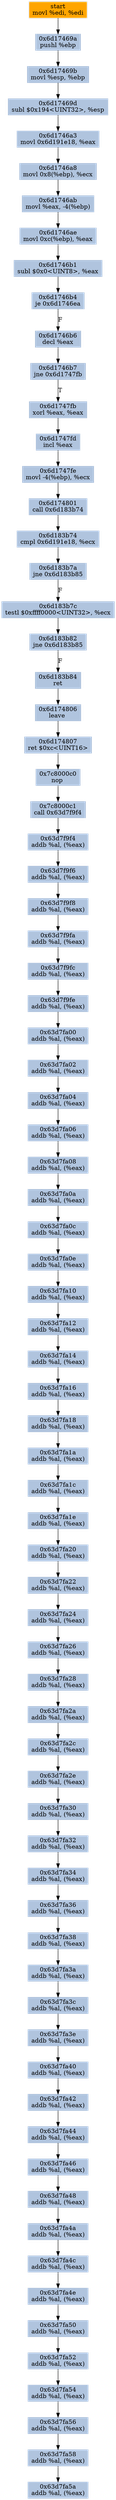 digraph G {
node[shape=rectangle,style=filled,fillcolor=lightsteelblue,color=lightsteelblue]
bgcolor="transparent"
a0x6d174698movl_edi_edi[label="start\nmovl %edi, %edi",color="lightgrey",fillcolor="orange"];
a0x6d17469apushl_ebp[label="0x6d17469a\npushl %ebp"];
a0x6d17469bmovl_esp_ebp[label="0x6d17469b\nmovl %esp, %ebp"];
a0x6d17469dsubl_0x194UINT32_esp[label="0x6d17469d\nsubl $0x194<UINT32>, %esp"];
a0x6d1746a3movl_0x6d191e18_eax[label="0x6d1746a3\nmovl 0x6d191e18, %eax"];
a0x6d1746a8movl_0x8ebp__ecx[label="0x6d1746a8\nmovl 0x8(%ebp), %ecx"];
a0x6d1746abmovl_eax__4ebp_[label="0x6d1746ab\nmovl %eax, -4(%ebp)"];
a0x6d1746aemovl_0xcebp__eax[label="0x6d1746ae\nmovl 0xc(%ebp), %eax"];
a0x6d1746b1subl_0x0UINT8_eax[label="0x6d1746b1\nsubl $0x0<UINT8>, %eax"];
a0x6d1746b4je_0x6d1746ea[label="0x6d1746b4\nje 0x6d1746ea"];
a0x6d1746b6decl_eax[label="0x6d1746b6\ndecl %eax"];
a0x6d1746b7jne_0x6d1747fb[label="0x6d1746b7\njne 0x6d1747fb"];
a0x6d1747fbxorl_eax_eax[label="0x6d1747fb\nxorl %eax, %eax"];
a0x6d1747fdincl_eax[label="0x6d1747fd\nincl %eax"];
a0x6d1747femovl__4ebp__ecx[label="0x6d1747fe\nmovl -4(%ebp), %ecx"];
a0x6d174801call_0x6d183b74[label="0x6d174801\ncall 0x6d183b74"];
a0x6d183b74cmpl_0x6d191e18_ecx[label="0x6d183b74\ncmpl 0x6d191e18, %ecx"];
a0x6d183b7ajne_0x6d183b85[label="0x6d183b7a\njne 0x6d183b85"];
a0x6d183b7ctestl_0xffff0000UINT32_ecx[label="0x6d183b7c\ntestl $0xffff0000<UINT32>, %ecx"];
a0x6d183b82jne_0x6d183b85[label="0x6d183b82\njne 0x6d183b85"];
a0x6d183b84ret[label="0x6d183b84\nret"];
a0x6d174806leave_[label="0x6d174806\nleave "];
a0x6d174807ret_0xcUINT16[label="0x6d174807\nret $0xc<UINT16>"];
a0x7c8000c0nop_[label="0x7c8000c0\nnop "];
a0x7c8000c1call_0x63d7f9f4[label="0x7c8000c1\ncall 0x63d7f9f4"];
a0x63d7f9f4addb_al_eax_[label="0x63d7f9f4\naddb %al, (%eax)"];
a0x63d7f9f6addb_al_eax_[label="0x63d7f9f6\naddb %al, (%eax)"];
a0x63d7f9f8addb_al_eax_[label="0x63d7f9f8\naddb %al, (%eax)"];
a0x63d7f9faaddb_al_eax_[label="0x63d7f9fa\naddb %al, (%eax)"];
a0x63d7f9fcaddb_al_eax_[label="0x63d7f9fc\naddb %al, (%eax)"];
a0x63d7f9feaddb_al_eax_[label="0x63d7f9fe\naddb %al, (%eax)"];
a0x63d7fa00addb_al_eax_[label="0x63d7fa00\naddb %al, (%eax)"];
a0x63d7fa02addb_al_eax_[label="0x63d7fa02\naddb %al, (%eax)"];
a0x63d7fa04addb_al_eax_[label="0x63d7fa04\naddb %al, (%eax)"];
a0x63d7fa06addb_al_eax_[label="0x63d7fa06\naddb %al, (%eax)"];
a0x63d7fa08addb_al_eax_[label="0x63d7fa08\naddb %al, (%eax)"];
a0x63d7fa0aaddb_al_eax_[label="0x63d7fa0a\naddb %al, (%eax)"];
a0x63d7fa0caddb_al_eax_[label="0x63d7fa0c\naddb %al, (%eax)"];
a0x63d7fa0eaddb_al_eax_[label="0x63d7fa0e\naddb %al, (%eax)"];
a0x63d7fa10addb_al_eax_[label="0x63d7fa10\naddb %al, (%eax)"];
a0x63d7fa12addb_al_eax_[label="0x63d7fa12\naddb %al, (%eax)"];
a0x63d7fa14addb_al_eax_[label="0x63d7fa14\naddb %al, (%eax)"];
a0x63d7fa16addb_al_eax_[label="0x63d7fa16\naddb %al, (%eax)"];
a0x63d7fa18addb_al_eax_[label="0x63d7fa18\naddb %al, (%eax)"];
a0x63d7fa1aaddb_al_eax_[label="0x63d7fa1a\naddb %al, (%eax)"];
a0x63d7fa1caddb_al_eax_[label="0x63d7fa1c\naddb %al, (%eax)"];
a0x63d7fa1eaddb_al_eax_[label="0x63d7fa1e\naddb %al, (%eax)"];
a0x63d7fa20addb_al_eax_[label="0x63d7fa20\naddb %al, (%eax)"];
a0x63d7fa22addb_al_eax_[label="0x63d7fa22\naddb %al, (%eax)"];
a0x63d7fa24addb_al_eax_[label="0x63d7fa24\naddb %al, (%eax)"];
a0x63d7fa26addb_al_eax_[label="0x63d7fa26\naddb %al, (%eax)"];
a0x63d7fa28addb_al_eax_[label="0x63d7fa28\naddb %al, (%eax)"];
a0x63d7fa2aaddb_al_eax_[label="0x63d7fa2a\naddb %al, (%eax)"];
a0x63d7fa2caddb_al_eax_[label="0x63d7fa2c\naddb %al, (%eax)"];
a0x63d7fa2eaddb_al_eax_[label="0x63d7fa2e\naddb %al, (%eax)"];
a0x63d7fa30addb_al_eax_[label="0x63d7fa30\naddb %al, (%eax)"];
a0x63d7fa32addb_al_eax_[label="0x63d7fa32\naddb %al, (%eax)"];
a0x63d7fa34addb_al_eax_[label="0x63d7fa34\naddb %al, (%eax)"];
a0x63d7fa36addb_al_eax_[label="0x63d7fa36\naddb %al, (%eax)"];
a0x63d7fa38addb_al_eax_[label="0x63d7fa38\naddb %al, (%eax)"];
a0x63d7fa3aaddb_al_eax_[label="0x63d7fa3a\naddb %al, (%eax)"];
a0x63d7fa3caddb_al_eax_[label="0x63d7fa3c\naddb %al, (%eax)"];
a0x63d7fa3eaddb_al_eax_[label="0x63d7fa3e\naddb %al, (%eax)"];
a0x63d7fa40addb_al_eax_[label="0x63d7fa40\naddb %al, (%eax)"];
a0x63d7fa42addb_al_eax_[label="0x63d7fa42\naddb %al, (%eax)"];
a0x63d7fa44addb_al_eax_[label="0x63d7fa44\naddb %al, (%eax)"];
a0x63d7fa46addb_al_eax_[label="0x63d7fa46\naddb %al, (%eax)"];
a0x63d7fa48addb_al_eax_[label="0x63d7fa48\naddb %al, (%eax)"];
a0x63d7fa4aaddb_al_eax_[label="0x63d7fa4a\naddb %al, (%eax)"];
a0x63d7fa4caddb_al_eax_[label="0x63d7fa4c\naddb %al, (%eax)"];
a0x63d7fa4eaddb_al_eax_[label="0x63d7fa4e\naddb %al, (%eax)"];
a0x63d7fa50addb_al_eax_[label="0x63d7fa50\naddb %al, (%eax)"];
a0x63d7fa52addb_al_eax_[label="0x63d7fa52\naddb %al, (%eax)"];
a0x63d7fa54addb_al_eax_[label="0x63d7fa54\naddb %al, (%eax)"];
a0x63d7fa56addb_al_eax_[label="0x63d7fa56\naddb %al, (%eax)"];
a0x63d7fa58addb_al_eax_[label="0x63d7fa58\naddb %al, (%eax)"];
a0x63d7fa5aaddb_al_eax_[label="0x63d7fa5a\naddb %al, (%eax)"];
a0x6d174698movl_edi_edi -> a0x6d17469apushl_ebp [color="#000000"];
a0x6d17469apushl_ebp -> a0x6d17469bmovl_esp_ebp [color="#000000"];
a0x6d17469bmovl_esp_ebp -> a0x6d17469dsubl_0x194UINT32_esp [color="#000000"];
a0x6d17469dsubl_0x194UINT32_esp -> a0x6d1746a3movl_0x6d191e18_eax [color="#000000"];
a0x6d1746a3movl_0x6d191e18_eax -> a0x6d1746a8movl_0x8ebp__ecx [color="#000000"];
a0x6d1746a8movl_0x8ebp__ecx -> a0x6d1746abmovl_eax__4ebp_ [color="#000000"];
a0x6d1746abmovl_eax__4ebp_ -> a0x6d1746aemovl_0xcebp__eax [color="#000000"];
a0x6d1746aemovl_0xcebp__eax -> a0x6d1746b1subl_0x0UINT8_eax [color="#000000"];
a0x6d1746b1subl_0x0UINT8_eax -> a0x6d1746b4je_0x6d1746ea [color="#000000"];
a0x6d1746b4je_0x6d1746ea -> a0x6d1746b6decl_eax [color="#000000",label="F"];
a0x6d1746b6decl_eax -> a0x6d1746b7jne_0x6d1747fb [color="#000000"];
a0x6d1746b7jne_0x6d1747fb -> a0x6d1747fbxorl_eax_eax [color="#000000",label="T"];
a0x6d1747fbxorl_eax_eax -> a0x6d1747fdincl_eax [color="#000000"];
a0x6d1747fdincl_eax -> a0x6d1747femovl__4ebp__ecx [color="#000000"];
a0x6d1747femovl__4ebp__ecx -> a0x6d174801call_0x6d183b74 [color="#000000"];
a0x6d174801call_0x6d183b74 -> a0x6d183b74cmpl_0x6d191e18_ecx [color="#000000"];
a0x6d183b74cmpl_0x6d191e18_ecx -> a0x6d183b7ajne_0x6d183b85 [color="#000000"];
a0x6d183b7ajne_0x6d183b85 -> a0x6d183b7ctestl_0xffff0000UINT32_ecx [color="#000000",label="F"];
a0x6d183b7ctestl_0xffff0000UINT32_ecx -> a0x6d183b82jne_0x6d183b85 [color="#000000"];
a0x6d183b82jne_0x6d183b85 -> a0x6d183b84ret [color="#000000",label="F"];
a0x6d183b84ret -> a0x6d174806leave_ [color="#000000"];
a0x6d174806leave_ -> a0x6d174807ret_0xcUINT16 [color="#000000"];
a0x6d174807ret_0xcUINT16 -> a0x7c8000c0nop_ [color="#000000"];
a0x7c8000c0nop_ -> a0x7c8000c1call_0x63d7f9f4 [color="#000000"];
a0x7c8000c1call_0x63d7f9f4 -> a0x63d7f9f4addb_al_eax_ [color="#000000"];
a0x63d7f9f4addb_al_eax_ -> a0x63d7f9f6addb_al_eax_ [color="#000000"];
a0x63d7f9f6addb_al_eax_ -> a0x63d7f9f8addb_al_eax_ [color="#000000"];
a0x63d7f9f8addb_al_eax_ -> a0x63d7f9faaddb_al_eax_ [color="#000000"];
a0x63d7f9faaddb_al_eax_ -> a0x63d7f9fcaddb_al_eax_ [color="#000000"];
a0x63d7f9fcaddb_al_eax_ -> a0x63d7f9feaddb_al_eax_ [color="#000000"];
a0x63d7f9feaddb_al_eax_ -> a0x63d7fa00addb_al_eax_ [color="#000000"];
a0x63d7fa00addb_al_eax_ -> a0x63d7fa02addb_al_eax_ [color="#000000"];
a0x63d7fa02addb_al_eax_ -> a0x63d7fa04addb_al_eax_ [color="#000000"];
a0x63d7fa04addb_al_eax_ -> a0x63d7fa06addb_al_eax_ [color="#000000"];
a0x63d7fa06addb_al_eax_ -> a0x63d7fa08addb_al_eax_ [color="#000000"];
a0x63d7fa08addb_al_eax_ -> a0x63d7fa0aaddb_al_eax_ [color="#000000"];
a0x63d7fa0aaddb_al_eax_ -> a0x63d7fa0caddb_al_eax_ [color="#000000"];
a0x63d7fa0caddb_al_eax_ -> a0x63d7fa0eaddb_al_eax_ [color="#000000"];
a0x63d7fa0eaddb_al_eax_ -> a0x63d7fa10addb_al_eax_ [color="#000000"];
a0x63d7fa10addb_al_eax_ -> a0x63d7fa12addb_al_eax_ [color="#000000"];
a0x63d7fa12addb_al_eax_ -> a0x63d7fa14addb_al_eax_ [color="#000000"];
a0x63d7fa14addb_al_eax_ -> a0x63d7fa16addb_al_eax_ [color="#000000"];
a0x63d7fa16addb_al_eax_ -> a0x63d7fa18addb_al_eax_ [color="#000000"];
a0x63d7fa18addb_al_eax_ -> a0x63d7fa1aaddb_al_eax_ [color="#000000"];
a0x63d7fa1aaddb_al_eax_ -> a0x63d7fa1caddb_al_eax_ [color="#000000"];
a0x63d7fa1caddb_al_eax_ -> a0x63d7fa1eaddb_al_eax_ [color="#000000"];
a0x63d7fa1eaddb_al_eax_ -> a0x63d7fa20addb_al_eax_ [color="#000000"];
a0x63d7fa20addb_al_eax_ -> a0x63d7fa22addb_al_eax_ [color="#000000"];
a0x63d7fa22addb_al_eax_ -> a0x63d7fa24addb_al_eax_ [color="#000000"];
a0x63d7fa24addb_al_eax_ -> a0x63d7fa26addb_al_eax_ [color="#000000"];
a0x63d7fa26addb_al_eax_ -> a0x63d7fa28addb_al_eax_ [color="#000000"];
a0x63d7fa28addb_al_eax_ -> a0x63d7fa2aaddb_al_eax_ [color="#000000"];
a0x63d7fa2aaddb_al_eax_ -> a0x63d7fa2caddb_al_eax_ [color="#000000"];
a0x63d7fa2caddb_al_eax_ -> a0x63d7fa2eaddb_al_eax_ [color="#000000"];
a0x63d7fa2eaddb_al_eax_ -> a0x63d7fa30addb_al_eax_ [color="#000000"];
a0x63d7fa30addb_al_eax_ -> a0x63d7fa32addb_al_eax_ [color="#000000"];
a0x63d7fa32addb_al_eax_ -> a0x63d7fa34addb_al_eax_ [color="#000000"];
a0x63d7fa34addb_al_eax_ -> a0x63d7fa36addb_al_eax_ [color="#000000"];
a0x63d7fa36addb_al_eax_ -> a0x63d7fa38addb_al_eax_ [color="#000000"];
a0x63d7fa38addb_al_eax_ -> a0x63d7fa3aaddb_al_eax_ [color="#000000"];
a0x63d7fa3aaddb_al_eax_ -> a0x63d7fa3caddb_al_eax_ [color="#000000"];
a0x63d7fa3caddb_al_eax_ -> a0x63d7fa3eaddb_al_eax_ [color="#000000"];
a0x63d7fa3eaddb_al_eax_ -> a0x63d7fa40addb_al_eax_ [color="#000000"];
a0x63d7fa40addb_al_eax_ -> a0x63d7fa42addb_al_eax_ [color="#000000"];
a0x63d7fa42addb_al_eax_ -> a0x63d7fa44addb_al_eax_ [color="#000000"];
a0x63d7fa44addb_al_eax_ -> a0x63d7fa46addb_al_eax_ [color="#000000"];
a0x63d7fa46addb_al_eax_ -> a0x63d7fa48addb_al_eax_ [color="#000000"];
a0x63d7fa48addb_al_eax_ -> a0x63d7fa4aaddb_al_eax_ [color="#000000"];
a0x63d7fa4aaddb_al_eax_ -> a0x63d7fa4caddb_al_eax_ [color="#000000"];
a0x63d7fa4caddb_al_eax_ -> a0x63d7fa4eaddb_al_eax_ [color="#000000"];
a0x63d7fa4eaddb_al_eax_ -> a0x63d7fa50addb_al_eax_ [color="#000000"];
a0x63d7fa50addb_al_eax_ -> a0x63d7fa52addb_al_eax_ [color="#000000"];
a0x63d7fa52addb_al_eax_ -> a0x63d7fa54addb_al_eax_ [color="#000000"];
a0x63d7fa54addb_al_eax_ -> a0x63d7fa56addb_al_eax_ [color="#000000"];
a0x63d7fa56addb_al_eax_ -> a0x63d7fa58addb_al_eax_ [color="#000000"];
a0x63d7fa58addb_al_eax_ -> a0x63d7fa5aaddb_al_eax_ [color="#000000"];
}
